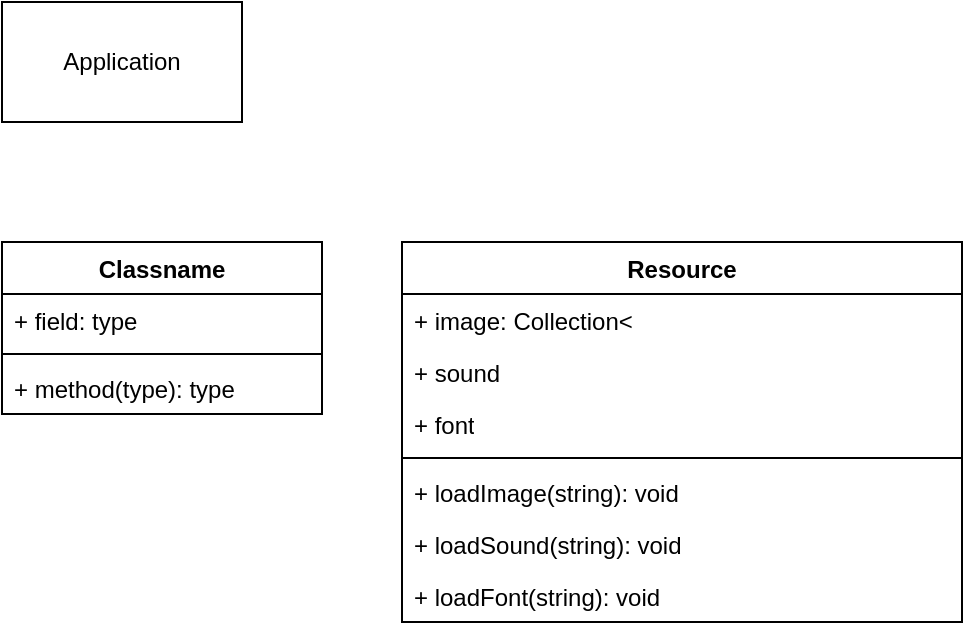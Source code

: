 <mxfile version="21.3.5" type="github" pages="4">
  <diagram id="C5RBs43oDa-KdzZeNtuy" name="application">
    <mxGraphModel dx="967" dy="727" grid="1" gridSize="10" guides="1" tooltips="1" connect="1" arrows="1" fold="1" page="1" pageScale="1" pageWidth="827" pageHeight="1169" math="0" shadow="0">
      <root>
        <mxCell id="WIyWlLk6GJQsqaUBKTNV-0" />
        <mxCell id="WIyWlLk6GJQsqaUBKTNV-1" parent="WIyWlLk6GJQsqaUBKTNV-0" />
        <mxCell id="2wC9jec69zrRIm3BBAoR-0" value="&lt;div&gt;Application&lt;/div&gt;" style="rounded=0;whiteSpace=wrap;html=1;" vertex="1" parent="WIyWlLk6GJQsqaUBKTNV-1">
          <mxGeometry x="40" y="40" width="120" height="60" as="geometry" />
        </mxCell>
        <mxCell id="ggn71elYhl9eOvx6EZvU-0" value="Classname" style="swimlane;fontStyle=1;align=center;verticalAlign=top;childLayout=stackLayout;horizontal=1;startSize=26;horizontalStack=0;resizeParent=1;resizeParentMax=0;resizeLast=0;collapsible=1;marginBottom=0;whiteSpace=wrap;html=1;" vertex="1" parent="WIyWlLk6GJQsqaUBKTNV-1">
          <mxGeometry x="40" y="160" width="160" height="86" as="geometry" />
        </mxCell>
        <mxCell id="ggn71elYhl9eOvx6EZvU-1" value="+ field: type" style="text;strokeColor=none;fillColor=none;align=left;verticalAlign=top;spacingLeft=4;spacingRight=4;overflow=hidden;rotatable=0;points=[[0,0.5],[1,0.5]];portConstraint=eastwest;whiteSpace=wrap;html=1;" vertex="1" parent="ggn71elYhl9eOvx6EZvU-0">
          <mxGeometry y="26" width="160" height="26" as="geometry" />
        </mxCell>
        <mxCell id="ggn71elYhl9eOvx6EZvU-2" value="" style="line;strokeWidth=1;fillColor=none;align=left;verticalAlign=middle;spacingTop=-1;spacingLeft=3;spacingRight=3;rotatable=0;labelPosition=right;points=[];portConstraint=eastwest;strokeColor=inherit;" vertex="1" parent="ggn71elYhl9eOvx6EZvU-0">
          <mxGeometry y="52" width="160" height="8" as="geometry" />
        </mxCell>
        <mxCell id="ggn71elYhl9eOvx6EZvU-3" value="+ method(type): type" style="text;strokeColor=none;fillColor=none;align=left;verticalAlign=top;spacingLeft=4;spacingRight=4;overflow=hidden;rotatable=0;points=[[0,0.5],[1,0.5]];portConstraint=eastwest;whiteSpace=wrap;html=1;" vertex="1" parent="ggn71elYhl9eOvx6EZvU-0">
          <mxGeometry y="60" width="160" height="26" as="geometry" />
        </mxCell>
        <mxCell id="ggn71elYhl9eOvx6EZvU-4" value="Resource" style="swimlane;fontStyle=1;align=center;verticalAlign=top;childLayout=stackLayout;horizontal=1;startSize=26;horizontalStack=0;resizeParent=1;resizeParentMax=0;resizeLast=0;collapsible=1;marginBottom=0;whiteSpace=wrap;html=1;" vertex="1" parent="WIyWlLk6GJQsqaUBKTNV-1">
          <mxGeometry x="240" y="160" width="280" height="190" as="geometry" />
        </mxCell>
        <mxCell id="ggn71elYhl9eOvx6EZvU-16" value="+ image: Collection&amp;lt;" style="text;strokeColor=none;fillColor=none;align=left;verticalAlign=top;spacingLeft=4;spacingRight=4;overflow=hidden;rotatable=0;points=[[0,0.5],[1,0.5]];portConstraint=eastwest;whiteSpace=wrap;html=1;" vertex="1" parent="ggn71elYhl9eOvx6EZvU-4">
          <mxGeometry y="26" width="280" height="26" as="geometry" />
        </mxCell>
        <mxCell id="ggn71elYhl9eOvx6EZvU-17" value="+ sound" style="text;strokeColor=none;fillColor=none;align=left;verticalAlign=top;spacingLeft=4;spacingRight=4;overflow=hidden;rotatable=0;points=[[0,0.5],[1,0.5]];portConstraint=eastwest;whiteSpace=wrap;html=1;" vertex="1" parent="ggn71elYhl9eOvx6EZvU-4">
          <mxGeometry y="52" width="280" height="26" as="geometry" />
        </mxCell>
        <mxCell id="ggn71elYhl9eOvx6EZvU-18" value="+ font" style="text;strokeColor=none;fillColor=none;align=left;verticalAlign=top;spacingLeft=4;spacingRight=4;overflow=hidden;rotatable=0;points=[[0,0.5],[1,0.5]];portConstraint=eastwest;whiteSpace=wrap;html=1;" vertex="1" parent="ggn71elYhl9eOvx6EZvU-4">
          <mxGeometry y="78" width="280" height="26" as="geometry" />
        </mxCell>
        <mxCell id="ggn71elYhl9eOvx6EZvU-14" value="" style="line;strokeWidth=1;fillColor=none;align=left;verticalAlign=middle;spacingTop=-1;spacingLeft=3;spacingRight=3;rotatable=0;labelPosition=right;points=[];portConstraint=eastwest;strokeColor=inherit;" vertex="1" parent="ggn71elYhl9eOvx6EZvU-4">
          <mxGeometry y="104" width="280" height="8" as="geometry" />
        </mxCell>
        <mxCell id="ggn71elYhl9eOvx6EZvU-15" value="+ loadImage(string): void" style="text;strokeColor=none;fillColor=none;align=left;verticalAlign=top;spacingLeft=4;spacingRight=4;overflow=hidden;rotatable=0;points=[[0,0.5],[1,0.5]];portConstraint=eastwest;whiteSpace=wrap;html=1;" vertex="1" parent="ggn71elYhl9eOvx6EZvU-4">
          <mxGeometry y="112" width="280" height="26" as="geometry" />
        </mxCell>
        <mxCell id="ggn71elYhl9eOvx6EZvU-19" value="+ loadSound(string): void" style="text;strokeColor=none;fillColor=none;align=left;verticalAlign=top;spacingLeft=4;spacingRight=4;overflow=hidden;rotatable=0;points=[[0,0.5],[1,0.5]];portConstraint=eastwest;whiteSpace=wrap;html=1;" vertex="1" parent="ggn71elYhl9eOvx6EZvU-4">
          <mxGeometry y="138" width="280" height="26" as="geometry" />
        </mxCell>
        <mxCell id="ggn71elYhl9eOvx6EZvU-20" value="+ loadFont(string): void" style="text;strokeColor=none;fillColor=none;align=left;verticalAlign=top;spacingLeft=4;spacingRight=4;overflow=hidden;rotatable=0;points=[[0,0.5],[1,0.5]];portConstraint=eastwest;whiteSpace=wrap;html=1;" vertex="1" parent="ggn71elYhl9eOvx6EZvU-4">
          <mxGeometry y="164" width="280" height="26" as="geometry" />
        </mxCell>
      </root>
    </mxGraphModel>
  </diagram>
  <diagram id="8IZfEBiYyhmHlIyjAAqn" name="game-logic">
    <mxGraphModel dx="967" dy="727" grid="1" gridSize="10" guides="1" tooltips="1" connect="1" arrows="1" fold="1" page="1" pageScale="1" pageWidth="827" pageHeight="1169" math="0" shadow="0">
      <root>
        <mxCell id="0" />
        <mxCell id="1" parent="0" />
        <mxCell id="FP4zToMqXf5e5kd5NwdX-1" value="Game Logic" style="rounded=0;whiteSpace=wrap;html=1;" vertex="1" parent="1">
          <mxGeometry x="40" y="40" width="120" height="60" as="geometry" />
        </mxCell>
      </root>
    </mxGraphModel>
  </diagram>
  <diagram id="Dm9eZMNT0In3APUyAMEI" name="widget-element">
    <mxGraphModel dx="967" dy="727" grid="1" gridSize="10" guides="1" tooltips="1" connect="1" arrows="1" fold="1" page="1" pageScale="1" pageWidth="827" pageHeight="1169" math="0" shadow="0">
      <root>
        <mxCell id="0" />
        <mxCell id="1" parent="0" />
        <mxCell id="Qx44qybJCLEISKVKemCQ-1" value="Widget Element" style="rounded=0;whiteSpace=wrap;html=1;" vertex="1" parent="1">
          <mxGeometry x="40" y="40" width="120" height="60" as="geometry" />
        </mxCell>
      </root>
    </mxGraphModel>
  </diagram>
  <diagram id="j2JJw3FRkqk5N5D25X7b" name="sdl-bedrock">
    <mxGraphModel dx="967" dy="727" grid="1" gridSize="10" guides="1" tooltips="1" connect="1" arrows="1" fold="1" page="1" pageScale="1" pageWidth="827" pageHeight="1169" math="0" shadow="0">
      <root>
        <mxCell id="0" />
        <mxCell id="1" parent="0" />
        <mxCell id="bgCZ55-HSiavaJs8af59-1" value="SDL Bedrock" style="rounded=0;whiteSpace=wrap;html=1;" vertex="1" parent="1">
          <mxGeometry x="40" y="40" width="120" height="60" as="geometry" />
        </mxCell>
      </root>
    </mxGraphModel>
  </diagram>
</mxfile>
